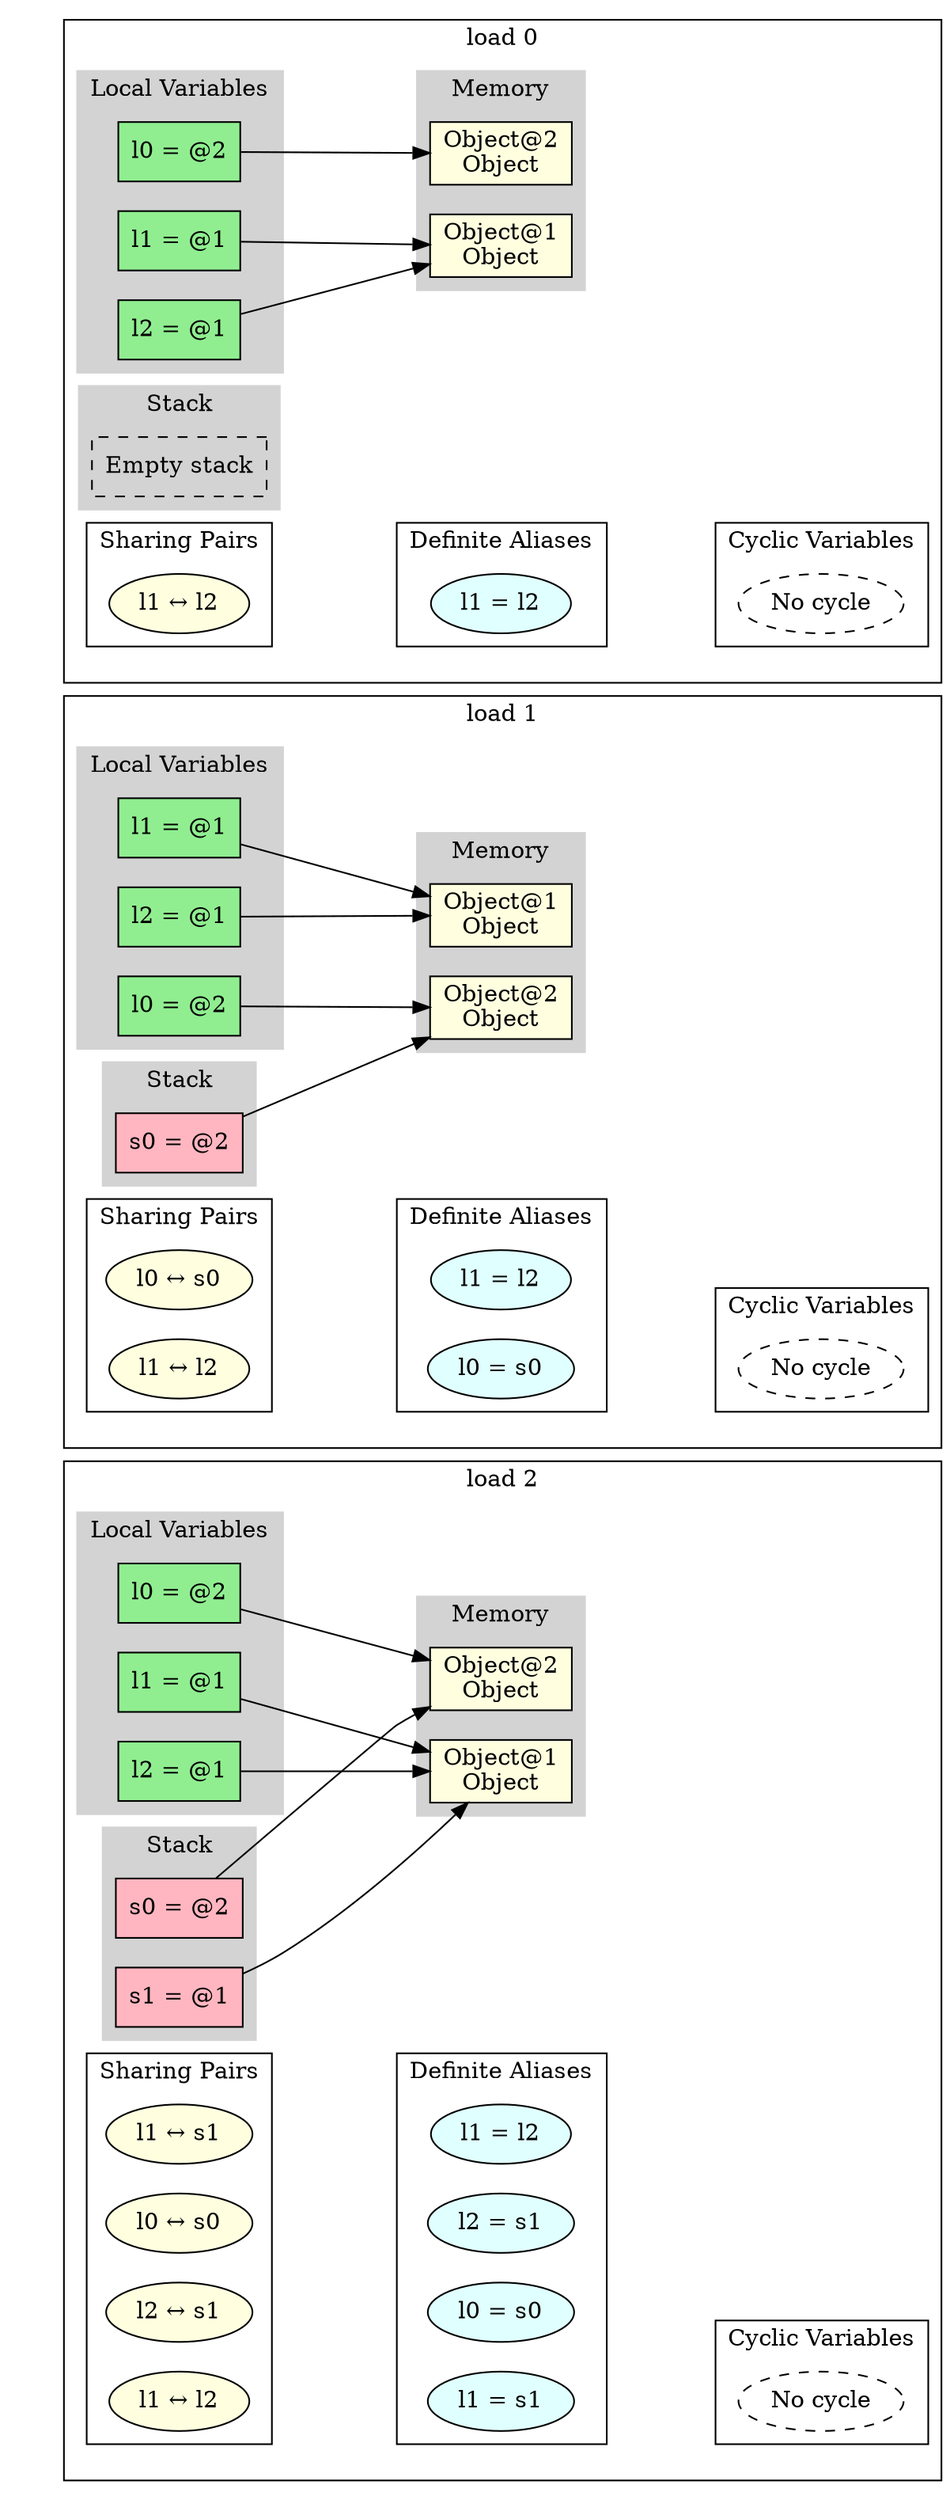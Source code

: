 digraph MemoryGraph {
 node [shape=box, style=filled, fillcolor=lightblue];
 rankdir=LR;

 // Invisible anchor subgraph
 subgraph cluster_anchor {
 style=invis;
 anchor [style=invis, shape=point, width=0, height=0];
 }

 // Starting point for subgraph ordering
 anchor_start [style=invis, shape=point];

 anchor_519124795773184 [style=invis, shape=point];
 anchor_start -> anchor_519124795773184 [style=invis];
 anchor_start = anchor_519124795773184;

 subgraph cluster_519124795773184 {
 anchor_519124795773184 [style=invis];
 label="load 0";
 subgraph cluster_locals_519124795773184 {
 label="Local Variables";
 style=filled;
 color=lightgrey;
 node [style=filled, fillcolor=lightgreen];
 "l0_519124795773184" [label="l0 = @2"];
 "l1_519124795773184" [label="l1 = @1"];
 "l2_519124795773184" [label="l2 = @1"];
 }

 subgraph cluster_stack_519124795773184 {
 label="Stack";
 style=filled;
 color=lightgrey;
 node [style=filled, fillcolor=lightpink];
 "empty_stack_519124795773184" [label="Empty stack", style=dashed, fillcolor=white];
 }

 subgraph cluster_memory_519124795773184 {
 label="Memory";
 style=filled;
 color=lightgrey;
 node [style=filled, fillcolor=lightyellow];
 "obj1_519124795773184" [label="Object@1\nObject"];
 "obj2_519124795773184" [label="Object@2\nObject"];
 }

 "l0_519124795773184" -> "obj2_519124795773184";
 "l1_519124795773184" -> "obj1_519124795773184";
 "l2_519124795773184" -> "obj1_519124795773184";

 // Sharing pairs
 subgraph cluster_sharing_519124795773184 {
 label="Sharing Pairs";
 node [shape=ellipse, style=filled, fillcolor=lightyellow];
 "pair0_519124795773184" [label="l1 ↔ l2"];
 }

    // Alias pairs
    subgraph cluster_aliases_519124795773184 {
      label="Definite Aliases";
      node [shape=ellipse, style=filled, fillcolor=lightcyan];
      "alias0_519124795773184" [label="l1 = l2"];
    }

 // Cyclic variables
 subgraph cluster_cyclic_519124795773184 {
 label="Cyclic Variables";
 node [shape=ellipse];
 "empty_cyclic_519124795773184" [label="No cycle", style=dashed, fillcolor=white];
 }
 // Invisible edge for horizontal alignment
 "pair0_519124795773184" -> "alias0_519124795773184" [style=invis, weight=10];
 // Invisible edge for horizontal alignment
 "alias0_519124795773184" -> "empty_cyclic_519124795773184" [style=invis, weight=10];
 }
 anchor_519124799812860 [style=invis, shape=point];
 anchor_start -> anchor_519124799812860 [style=invis];
 anchor_start = anchor_519124799812860;

 subgraph cluster_519124799812860 {
 anchor_519124799812860 [style=invis];
 label="load 1";
 subgraph cluster_locals_519124799812860 {
 label="Local Variables";
 style=filled;
 color=lightgrey;
 node [style=filled, fillcolor=lightgreen];
 "l0_519124799812860" [label="l0 = @2"];
 "l1_519124799812860" [label="l1 = @1"];
 "l2_519124799812860" [label="l2 = @1"];
 }

 subgraph cluster_stack_519124799812860 {
 label="Stack";
 style=filled;
 color=lightgrey;
 node [style=filled, fillcolor=lightpink];
 "s0_519124799812860" [label="s0 = @2"];
 }

 subgraph cluster_memory_519124799812860 {
 label="Memory";
 style=filled;
 color=lightgrey;
 node [style=filled, fillcolor=lightyellow];
 "obj1_519124799812860" [label="Object@1\nObject"];
 "obj2_519124799812860" [label="Object@2\nObject"];
 }

 "l0_519124799812860" -> "obj2_519124799812860";
 "l1_519124799812860" -> "obj1_519124799812860";
 "l2_519124799812860" -> "obj1_519124799812860";
 "s0_519124799812860" -> "obj2_519124799812860";

 // Sharing pairs
 subgraph cluster_sharing_519124799812860 {
 label="Sharing Pairs";
 node [shape=ellipse, style=filled, fillcolor=lightyellow];
 "pair0_519124799812860" [label="l0 ↔ s0"];
 "pair1_519124799812860" [label="l1 ↔ l2"];
 }

    // Alias pairs
    subgraph cluster_aliases_519124799812860 {
      label="Definite Aliases";
      node [shape=ellipse, style=filled, fillcolor=lightcyan];
      "alias0_519124799812860" [label="l1 = l2"];
      "alias1_519124799812860" [label="l0 = s0"];
    }

 // Cyclic variables
 subgraph cluster_cyclic_519124799812860 {
 label="Cyclic Variables";
 node [shape=ellipse];
 "empty_cyclic_519124799812860" [label="No cycle", style=dashed, fillcolor=white];
 }
 // Invisible edge for horizontal alignment
 "pair1_519124799812860" -> "alias1_519124799812860" [style=invis, weight=10];
 // Invisible edge for horizontal alignment
 "alias1_519124799812860" -> "empty_cyclic_519124799812860" [style=invis, weight=10];
 }
 anchor_519124800927366 [style=invis, shape=point];
 anchor_start -> anchor_519124800927366 [style=invis];
 anchor_start = anchor_519124800927366;

 subgraph cluster_519124800927366 {
 anchor_519124800927366 [style=invis];
 label="load 2";
 subgraph cluster_locals_519124800927366 {
 label="Local Variables";
 style=filled;
 color=lightgrey;
 node [style=filled, fillcolor=lightgreen];
 "l0_519124800927366" [label="l0 = @2"];
 "l1_519124800927366" [label="l1 = @1"];
 "l2_519124800927366" [label="l2 = @1"];
 }

 subgraph cluster_stack_519124800927366 {
 label="Stack";
 style=filled;
 color=lightgrey;
 node [style=filled, fillcolor=lightpink];
 "s0_519124800927366" [label="s0 = @2"];
 "s1_519124800927366" [label="s1 = @1"];
 }

 subgraph cluster_memory_519124800927366 {
 label="Memory";
 style=filled;
 color=lightgrey;
 node [style=filled, fillcolor=lightyellow];
 "obj1_519124800927366" [label="Object@1\nObject"];
 "obj2_519124800927366" [label="Object@2\nObject"];
 }

 "l0_519124800927366" -> "obj2_519124800927366";
 "l1_519124800927366" -> "obj1_519124800927366";
 "l2_519124800927366" -> "obj1_519124800927366";
 "s0_519124800927366" -> "obj2_519124800927366";
 "s1_519124800927366" -> "obj1_519124800927366";

 // Sharing pairs
 subgraph cluster_sharing_519124800927366 {
 label="Sharing Pairs";
 node [shape=ellipse, style=filled, fillcolor=lightyellow];
 "pair0_519124800927366" [label="l1 ↔ s1"];
 "pair1_519124800927366" [label="l0 ↔ s0"];
 "pair2_519124800927366" [label="l2 ↔ s1"];
 "pair3_519124800927366" [label="l1 ↔ l2"];
 }

    // Alias pairs
    subgraph cluster_aliases_519124800927366 {
      label="Definite Aliases";
      node [shape=ellipse, style=filled, fillcolor=lightcyan];
      "alias0_519124800927366" [label="l1 = l2"];
      "alias1_519124800927366" [label="l2 = s1"];
      "alias2_519124800927366" [label="l0 = s0"];
      "alias3_519124800927366" [label="l1 = s1"];
    }

 // Cyclic variables
 subgraph cluster_cyclic_519124800927366 {
 label="Cyclic Variables";
 node [shape=ellipse];
 "empty_cyclic_519124800927366" [label="No cycle", style=dashed, fillcolor=white];
 }
 // Invisible edge for horizontal alignment
 "pair3_519124800927366" -> "alias3_519124800927366" [style=invis, weight=10];
 // Invisible edge for horizontal alignment
 "alias3_519124800927366" -> "empty_cyclic_519124800927366" [style=invis, weight=10];
 }
}
